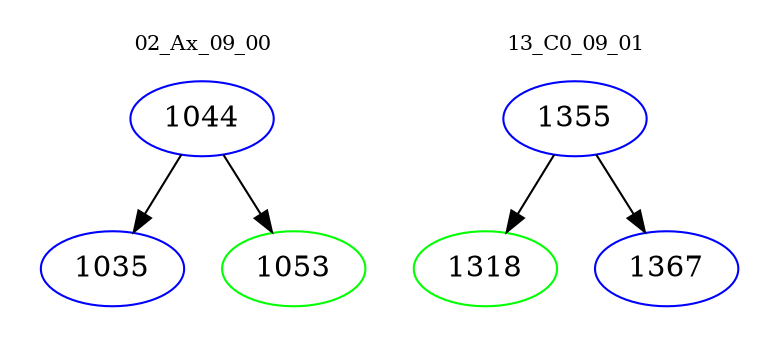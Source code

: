 digraph{
subgraph cluster_0 {
color = white
label = "02_Ax_09_00";
fontsize=10;
T0_1044 [label="1044", color="blue"]
T0_1044 -> T0_1035 [color="black"]
T0_1035 [label="1035", color="blue"]
T0_1044 -> T0_1053 [color="black"]
T0_1053 [label="1053", color="green"]
}
subgraph cluster_1 {
color = white
label = "13_C0_09_01";
fontsize=10;
T1_1355 [label="1355", color="blue"]
T1_1355 -> T1_1318 [color="black"]
T1_1318 [label="1318", color="green"]
T1_1355 -> T1_1367 [color="black"]
T1_1367 [label="1367", color="blue"]
}
}
